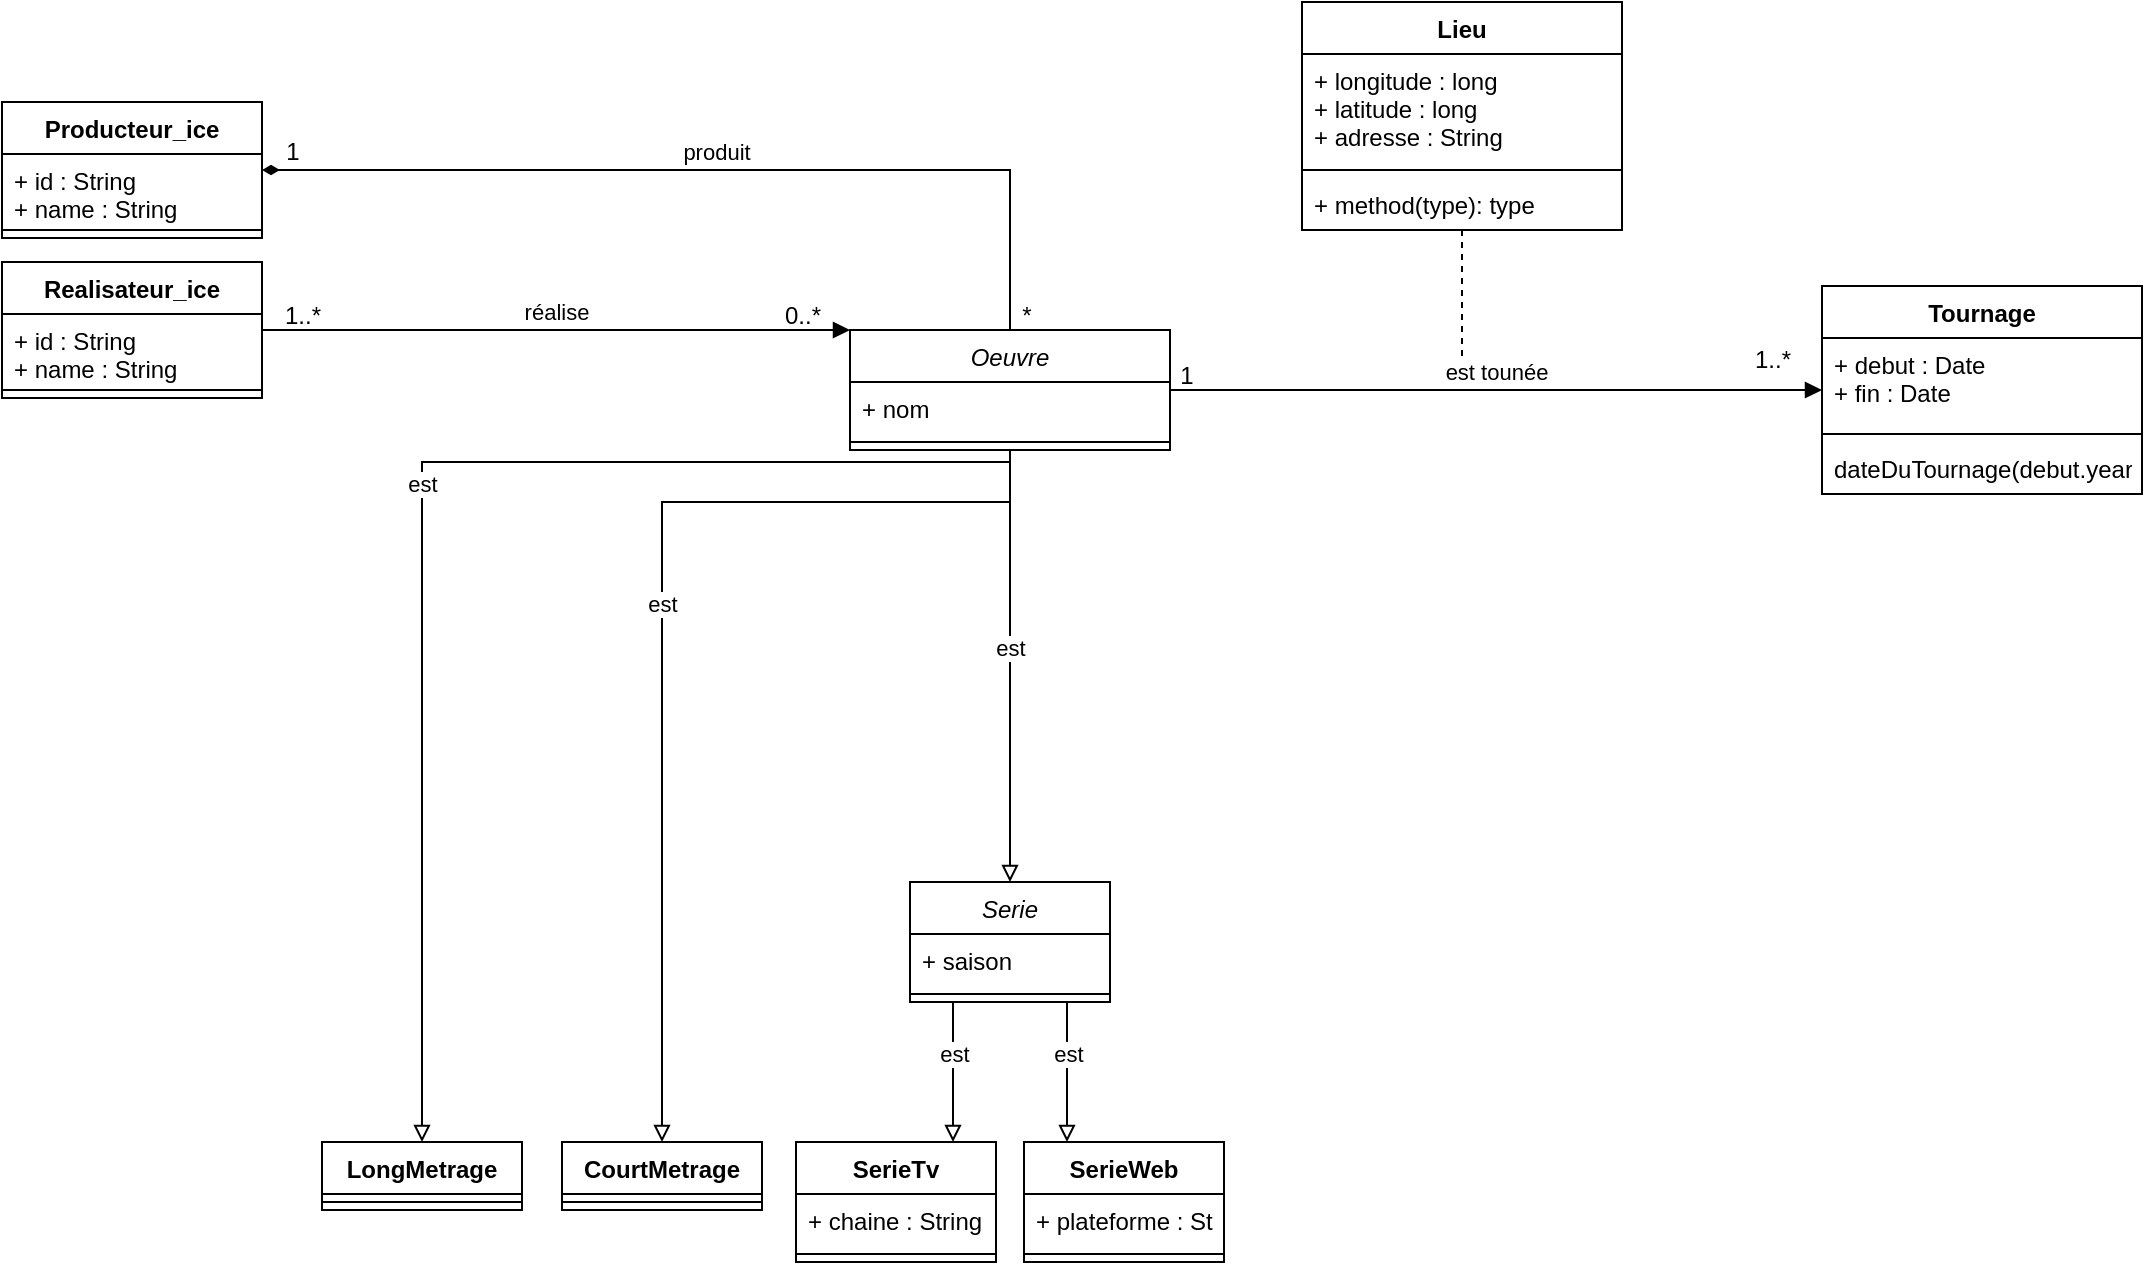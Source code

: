 <mxfile version="20.5.3" type="github">
  <diagram id="_Dl1J_aaFCRTX_dGsgtm" name="Page-1">
    <mxGraphModel dx="1422" dy="762" grid="1" gridSize="10" guides="1" tooltips="1" connect="1" arrows="1" fold="1" page="1" pageScale="1" pageWidth="1654" pageHeight="1169" math="0" shadow="0">
      <root>
        <mxCell id="0" />
        <mxCell id="1" parent="0" />
        <mxCell id="0VWPptaesY_Yc4LKRavd-52" value="Oeuvre" style="swimlane;fontStyle=2;align=center;verticalAlign=top;childLayout=stackLayout;horizontal=1;startSize=26;horizontalStack=0;resizeParent=1;resizeParentMax=0;resizeLast=0;collapsible=1;marginBottom=0;" vertex="1" parent="1">
          <mxGeometry x="674" y="284" width="160" height="60" as="geometry">
            <mxRectangle x="280" y="200" width="80" height="30" as="alternateBounds" />
          </mxGeometry>
        </mxCell>
        <mxCell id="0VWPptaesY_Yc4LKRavd-53" value="+ nom" style="text;strokeColor=none;fillColor=none;align=left;verticalAlign=top;spacingLeft=4;spacingRight=4;overflow=hidden;rotatable=0;points=[[0,0.5],[1,0.5]];portConstraint=eastwest;" vertex="1" parent="0VWPptaesY_Yc4LKRavd-52">
          <mxGeometry y="26" width="160" height="26" as="geometry" />
        </mxCell>
        <mxCell id="0VWPptaesY_Yc4LKRavd-54" value="" style="line;strokeWidth=1;fillColor=none;align=left;verticalAlign=middle;spacingTop=-1;spacingLeft=3;spacingRight=3;rotatable=0;labelPosition=right;points=[];portConstraint=eastwest;strokeColor=inherit;" vertex="1" parent="0VWPptaesY_Yc4LKRavd-52">
          <mxGeometry y="52" width="160" height="8" as="geometry" />
        </mxCell>
        <mxCell id="0VWPptaesY_Yc4LKRavd-56" value="Serie" style="swimlane;fontStyle=2;align=center;verticalAlign=top;childLayout=stackLayout;horizontal=1;startSize=26;horizontalStack=0;resizeParent=1;resizeParentMax=0;resizeLast=0;collapsible=1;marginBottom=0;" vertex="1" parent="1">
          <mxGeometry x="704" y="560" width="100" height="60" as="geometry" />
        </mxCell>
        <mxCell id="0VWPptaesY_Yc4LKRavd-57" value="+ saison" style="text;strokeColor=none;fillColor=none;align=left;verticalAlign=top;spacingLeft=4;spacingRight=4;overflow=hidden;rotatable=0;points=[[0,0.5],[1,0.5]];portConstraint=eastwest;" vertex="1" parent="0VWPptaesY_Yc4LKRavd-56">
          <mxGeometry y="26" width="100" height="26" as="geometry" />
        </mxCell>
        <mxCell id="0VWPptaesY_Yc4LKRavd-58" value="" style="line;strokeWidth=1;fillColor=none;align=left;verticalAlign=middle;spacingTop=-1;spacingLeft=3;spacingRight=3;rotatable=0;labelPosition=right;points=[];portConstraint=eastwest;strokeColor=inherit;" vertex="1" parent="0VWPptaesY_Yc4LKRavd-56">
          <mxGeometry y="52" width="100" height="8" as="geometry" />
        </mxCell>
        <mxCell id="0VWPptaesY_Yc4LKRavd-60" value="SerieTv" style="swimlane;fontStyle=1;align=center;verticalAlign=top;childLayout=stackLayout;horizontal=1;startSize=26;horizontalStack=0;resizeParent=1;resizeParentMax=0;resizeLast=0;collapsible=1;marginBottom=0;" vertex="1" parent="1">
          <mxGeometry x="647" y="690" width="100" height="60" as="geometry" />
        </mxCell>
        <mxCell id="0VWPptaesY_Yc4LKRavd-106" value="+ chaine : String" style="text;strokeColor=none;fillColor=none;align=left;verticalAlign=top;spacingLeft=4;spacingRight=4;overflow=hidden;rotatable=0;points=[[0,0.5],[1,0.5]];portConstraint=eastwest;" vertex="1" parent="0VWPptaesY_Yc4LKRavd-60">
          <mxGeometry y="26" width="100" height="26" as="geometry" />
        </mxCell>
        <mxCell id="0VWPptaesY_Yc4LKRavd-62" value="" style="line;strokeWidth=1;fillColor=none;align=left;verticalAlign=middle;spacingTop=-1;spacingLeft=3;spacingRight=3;rotatable=0;labelPosition=right;points=[];portConstraint=eastwest;strokeColor=inherit;" vertex="1" parent="0VWPptaesY_Yc4LKRavd-60">
          <mxGeometry y="52" width="100" height="8" as="geometry" />
        </mxCell>
        <mxCell id="0VWPptaesY_Yc4LKRavd-65" value="SerieWeb" style="swimlane;fontStyle=1;align=center;verticalAlign=top;childLayout=stackLayout;horizontal=1;startSize=26;horizontalStack=0;resizeParent=1;resizeParentMax=0;resizeLast=0;collapsible=1;marginBottom=0;" vertex="1" parent="1">
          <mxGeometry x="761" y="690" width="100" height="60" as="geometry" />
        </mxCell>
        <mxCell id="0VWPptaesY_Yc4LKRavd-107" value="+ plateforme : String" style="text;strokeColor=none;fillColor=none;align=left;verticalAlign=top;spacingLeft=4;spacingRight=4;overflow=hidden;rotatable=0;points=[[0,0.5],[1,0.5]];portConstraint=eastwest;" vertex="1" parent="0VWPptaesY_Yc4LKRavd-65">
          <mxGeometry y="26" width="100" height="26" as="geometry" />
        </mxCell>
        <mxCell id="0VWPptaesY_Yc4LKRavd-67" value="" style="line;strokeWidth=1;fillColor=none;align=left;verticalAlign=middle;spacingTop=-1;spacingLeft=3;spacingRight=3;rotatable=0;labelPosition=right;points=[];portConstraint=eastwest;strokeColor=inherit;" vertex="1" parent="0VWPptaesY_Yc4LKRavd-65">
          <mxGeometry y="52" width="100" height="8" as="geometry" />
        </mxCell>
        <mxCell id="0VWPptaesY_Yc4LKRavd-69" value="CourtMetrage" style="swimlane;fontStyle=1;align=center;verticalAlign=top;childLayout=stackLayout;horizontal=1;startSize=26;horizontalStack=0;resizeParent=1;resizeParentMax=0;resizeLast=0;collapsible=1;marginBottom=0;" vertex="1" parent="1">
          <mxGeometry x="530" y="690" width="100" height="34" as="geometry" />
        </mxCell>
        <mxCell id="0VWPptaesY_Yc4LKRavd-71" value="" style="line;strokeWidth=1;fillColor=none;align=left;verticalAlign=middle;spacingTop=-1;spacingLeft=3;spacingRight=3;rotatable=0;labelPosition=right;points=[];portConstraint=eastwest;strokeColor=inherit;" vertex="1" parent="0VWPptaesY_Yc4LKRavd-69">
          <mxGeometry y="26" width="100" height="8" as="geometry" />
        </mxCell>
        <mxCell id="0VWPptaesY_Yc4LKRavd-72" value="LongMetrage" style="swimlane;fontStyle=1;align=center;verticalAlign=top;childLayout=stackLayout;horizontal=1;startSize=26;horizontalStack=0;resizeParent=1;resizeParentMax=0;resizeLast=0;collapsible=1;marginBottom=0;" vertex="1" parent="1">
          <mxGeometry x="410" y="690" width="100" height="34" as="geometry" />
        </mxCell>
        <mxCell id="0VWPptaesY_Yc4LKRavd-73" value="" style="line;strokeWidth=1;fillColor=none;align=left;verticalAlign=middle;spacingTop=-1;spacingLeft=3;spacingRight=3;rotatable=0;labelPosition=right;points=[];portConstraint=eastwest;strokeColor=inherit;" vertex="1" parent="0VWPptaesY_Yc4LKRavd-72">
          <mxGeometry y="26" width="100" height="8" as="geometry" />
        </mxCell>
        <mxCell id="0VWPptaesY_Yc4LKRavd-79" value="Realisateur_ice" style="swimlane;fontStyle=1;align=center;verticalAlign=top;childLayout=stackLayout;horizontal=1;startSize=26;horizontalStack=0;resizeParent=1;resizeParentMax=0;resizeLast=0;collapsible=1;marginBottom=0;" vertex="1" parent="1">
          <mxGeometry x="250" y="250" width="130" height="68" as="geometry" />
        </mxCell>
        <mxCell id="0VWPptaesY_Yc4LKRavd-80" value="+ id : String&#xa;+ name : String" style="text;strokeColor=none;fillColor=none;align=left;verticalAlign=top;spacingLeft=4;spacingRight=4;overflow=hidden;rotatable=0;points=[[0,0.5],[1,0.5]];portConstraint=eastwest;" vertex="1" parent="0VWPptaesY_Yc4LKRavd-79">
          <mxGeometry y="26" width="130" height="34" as="geometry" />
        </mxCell>
        <mxCell id="0VWPptaesY_Yc4LKRavd-81" value="" style="line;strokeWidth=1;fillColor=none;align=left;verticalAlign=middle;spacingTop=-1;spacingLeft=3;spacingRight=3;rotatable=0;labelPosition=right;points=[];portConstraint=eastwest;strokeColor=inherit;" vertex="1" parent="0VWPptaesY_Yc4LKRavd-79">
          <mxGeometry y="60" width="130" height="8" as="geometry" />
        </mxCell>
        <mxCell id="0VWPptaesY_Yc4LKRavd-83" value="Producteur_ice" style="swimlane;fontStyle=1;align=center;verticalAlign=top;childLayout=stackLayout;horizontal=1;startSize=26;horizontalStack=0;resizeParent=1;resizeParentMax=0;resizeLast=0;collapsible=1;marginBottom=0;" vertex="1" parent="1">
          <mxGeometry x="250" y="170" width="130" height="68" as="geometry" />
        </mxCell>
        <mxCell id="0VWPptaesY_Yc4LKRavd-84" value="+ id : String&#xa;+ name : String" style="text;strokeColor=none;fillColor=none;align=left;verticalAlign=top;spacingLeft=4;spacingRight=4;overflow=hidden;rotatable=0;points=[[0,0.5],[1,0.5]];portConstraint=eastwest;" vertex="1" parent="0VWPptaesY_Yc4LKRavd-83">
          <mxGeometry y="26" width="130" height="34" as="geometry" />
        </mxCell>
        <mxCell id="0VWPptaesY_Yc4LKRavd-85" value="" style="line;strokeWidth=1;fillColor=none;align=left;verticalAlign=middle;spacingTop=-1;spacingLeft=3;spacingRight=3;rotatable=0;labelPosition=right;points=[];portConstraint=eastwest;strokeColor=inherit;" vertex="1" parent="0VWPptaesY_Yc4LKRavd-83">
          <mxGeometry y="60" width="130" height="8" as="geometry" />
        </mxCell>
        <mxCell id="0VWPptaesY_Yc4LKRavd-111" value="réalise" style="html=1;verticalAlign=bottom;endArrow=block;rounded=0;strokeColor=#000000;edgeStyle=orthogonalEdgeStyle;" edge="1" parent="1" source="0VWPptaesY_Yc4LKRavd-79" target="0VWPptaesY_Yc4LKRavd-52">
          <mxGeometry width="80" relative="1" as="geometry">
            <mxPoint x="230" y="430" as="sourcePoint" />
            <mxPoint x="310" y="430" as="targetPoint" />
            <Array as="points">
              <mxPoint x="315" y="314" />
            </Array>
          </mxGeometry>
        </mxCell>
        <mxCell id="0VWPptaesY_Yc4LKRavd-112" value="est" style="html=1;verticalAlign=bottom;endArrow=block;rounded=0;strokeColor=#000000;entryX=0.5;entryY=0;entryDx=0;entryDy=0;edgeStyle=orthogonalEdgeStyle;endFill=0;" edge="1" parent="1" source="0VWPptaesY_Yc4LKRavd-52" target="0VWPptaesY_Yc4LKRavd-56">
          <mxGeometry width="80" relative="1" as="geometry">
            <mxPoint x="580" y="400" as="sourcePoint" />
            <mxPoint x="660" y="400" as="targetPoint" />
          </mxGeometry>
        </mxCell>
        <mxCell id="0VWPptaesY_Yc4LKRavd-113" value="est" style="html=1;verticalAlign=bottom;endArrow=block;rounded=0;strokeColor=#000000;edgeStyle=elbowEdgeStyle;endFill=0;" edge="1" parent="1" source="0VWPptaesY_Yc4LKRavd-56" target="0VWPptaesY_Yc4LKRavd-60">
          <mxGeometry width="80" relative="1" as="geometry">
            <mxPoint x="599.997" y="570" as="sourcePoint" />
            <mxPoint x="600.14" y="656" as="targetPoint" />
          </mxGeometry>
        </mxCell>
        <mxCell id="0VWPptaesY_Yc4LKRavd-114" value="est" style="html=1;verticalAlign=bottom;endArrow=block;rounded=0;strokeColor=#000000;edgeStyle=elbowEdgeStyle;endFill=0;" edge="1" parent="1" source="0VWPptaesY_Yc4LKRavd-56" target="0VWPptaesY_Yc4LKRavd-65">
          <mxGeometry width="80" relative="1" as="geometry">
            <mxPoint x="735.286" y="630" as="sourcePoint" />
            <mxPoint x="735.286" y="700" as="targetPoint" />
          </mxGeometry>
        </mxCell>
        <mxCell id="0VWPptaesY_Yc4LKRavd-115" value="est" style="html=1;verticalAlign=bottom;endArrow=block;rounded=0;strokeColor=#000000;edgeStyle=orthogonalEdgeStyle;endFill=0;" edge="1" parent="1" source="0VWPptaesY_Yc4LKRavd-52" target="0VWPptaesY_Yc4LKRavd-69">
          <mxGeometry width="80" relative="1" as="geometry">
            <mxPoint x="579.717" y="430" as="sourcePoint" />
            <mxPoint x="579.86" y="516" as="targetPoint" />
            <Array as="points">
              <mxPoint x="754" y="370" />
              <mxPoint x="580" y="370" />
            </Array>
          </mxGeometry>
        </mxCell>
        <mxCell id="0VWPptaesY_Yc4LKRavd-116" value="est" style="html=1;verticalAlign=bottom;endArrow=block;rounded=0;strokeColor=#000000;edgeStyle=orthogonalEdgeStyle;endFill=0;exitX=0.5;exitY=1;exitDx=0;exitDy=0;" edge="1" parent="1" source="0VWPptaesY_Yc4LKRavd-52" target="0VWPptaesY_Yc4LKRavd-72">
          <mxGeometry width="80" relative="1" as="geometry">
            <mxPoint x="830" y="360" as="sourcePoint" />
            <mxPoint x="590.029" y="570" as="targetPoint" />
            <Array as="points">
              <mxPoint x="754" y="350" />
              <mxPoint x="460" y="350" />
            </Array>
          </mxGeometry>
        </mxCell>
        <mxCell id="0VWPptaesY_Yc4LKRavd-119" value="produit" style="html=1;verticalAlign=bottom;endArrow=none;rounded=0;strokeColor=#000000;edgeStyle=orthogonalEdgeStyle;endFill=0;startArrow=diamondThin;startFill=1;" edge="1" parent="1" source="0VWPptaesY_Yc4LKRavd-83" target="0VWPptaesY_Yc4LKRavd-52">
          <mxGeometry width="80" relative="1" as="geometry">
            <mxPoint x="270" y="200" as="sourcePoint" />
            <mxPoint x="350" y="200" as="targetPoint" />
          </mxGeometry>
        </mxCell>
        <mxCell id="0VWPptaesY_Yc4LKRavd-151" style="edgeStyle=orthogonalEdgeStyle;rounded=0;orthogonalLoop=1;jettySize=auto;html=1;strokeColor=#000000;endArrow=none;endFill=0;dashed=1;" edge="1" parent="1" source="0VWPptaesY_Yc4LKRavd-120">
          <mxGeometry relative="1" as="geometry">
            <mxPoint x="980" y="310" as="targetPoint" />
          </mxGeometry>
        </mxCell>
        <mxCell id="0VWPptaesY_Yc4LKRavd-120" value="Lieu" style="swimlane;fontStyle=1;align=center;verticalAlign=top;childLayout=stackLayout;horizontal=1;startSize=26;horizontalStack=0;resizeParent=1;resizeParentMax=0;resizeLast=0;collapsible=1;marginBottom=0;" vertex="1" parent="1">
          <mxGeometry x="900" y="120" width="160" height="114" as="geometry" />
        </mxCell>
        <mxCell id="0VWPptaesY_Yc4LKRavd-121" value="+ longitude : long&#xa;+ latitude : long&#xa;+ adresse : String" style="text;strokeColor=none;fillColor=none;align=left;verticalAlign=top;spacingLeft=4;spacingRight=4;overflow=hidden;rotatable=0;points=[[0,0.5],[1,0.5]];portConstraint=eastwest;" vertex="1" parent="0VWPptaesY_Yc4LKRavd-120">
          <mxGeometry y="26" width="160" height="54" as="geometry" />
        </mxCell>
        <mxCell id="0VWPptaesY_Yc4LKRavd-122" value="" style="line;strokeWidth=1;fillColor=none;align=left;verticalAlign=middle;spacingTop=-1;spacingLeft=3;spacingRight=3;rotatable=0;labelPosition=right;points=[];portConstraint=eastwest;strokeColor=inherit;" vertex="1" parent="0VWPptaesY_Yc4LKRavd-120">
          <mxGeometry y="80" width="160" height="8" as="geometry" />
        </mxCell>
        <mxCell id="0VWPptaesY_Yc4LKRavd-123" value="+ method(type): type" style="text;strokeColor=none;fillColor=none;align=left;verticalAlign=top;spacingLeft=4;spacingRight=4;overflow=hidden;rotatable=0;points=[[0,0.5],[1,0.5]];portConstraint=eastwest;" vertex="1" parent="0VWPptaesY_Yc4LKRavd-120">
          <mxGeometry y="88" width="160" height="26" as="geometry" />
        </mxCell>
        <mxCell id="0VWPptaesY_Yc4LKRavd-124" value="Tournage" style="swimlane;fontStyle=1;align=center;verticalAlign=top;childLayout=stackLayout;horizontal=1;startSize=26;horizontalStack=0;resizeParent=1;resizeParentMax=0;resizeLast=0;collapsible=1;marginBottom=0;" vertex="1" parent="1">
          <mxGeometry x="1160" y="262" width="160" height="104" as="geometry" />
        </mxCell>
        <mxCell id="0VWPptaesY_Yc4LKRavd-125" value="+ debut : Date&#xa;+ fin : Date" style="text;strokeColor=none;fillColor=none;align=left;verticalAlign=top;spacingLeft=4;spacingRight=4;overflow=hidden;rotatable=0;points=[[0,0.5],[1,0.5]];portConstraint=eastwest;" vertex="1" parent="0VWPptaesY_Yc4LKRavd-124">
          <mxGeometry y="26" width="160" height="44" as="geometry" />
        </mxCell>
        <mxCell id="0VWPptaesY_Yc4LKRavd-126" value="" style="line;strokeWidth=1;fillColor=none;align=left;verticalAlign=middle;spacingTop=-1;spacingLeft=3;spacingRight=3;rotatable=0;labelPosition=right;points=[];portConstraint=eastwest;strokeColor=inherit;" vertex="1" parent="0VWPptaesY_Yc4LKRavd-124">
          <mxGeometry y="70" width="160" height="8" as="geometry" />
        </mxCell>
        <mxCell id="0VWPptaesY_Yc4LKRavd-127" value="dateDuTournage(debut.year)" style="text;strokeColor=none;fillColor=none;align=left;verticalAlign=top;spacingLeft=4;spacingRight=4;overflow=hidden;rotatable=0;points=[[0,0.5],[1,0.5]];portConstraint=eastwest;" vertex="1" parent="0VWPptaesY_Yc4LKRavd-124">
          <mxGeometry y="78" width="160" height="26" as="geometry" />
        </mxCell>
        <mxCell id="0VWPptaesY_Yc4LKRavd-130" value="est tounée" style="html=1;verticalAlign=bottom;endArrow=block;rounded=0;strokeColor=#000000;edgeStyle=orthogonalEdgeStyle;" edge="1" parent="1" source="0VWPptaesY_Yc4LKRavd-52" target="0VWPptaesY_Yc4LKRavd-124">
          <mxGeometry width="80" relative="1" as="geometry">
            <mxPoint x="880" y="380" as="sourcePoint" />
            <mxPoint x="960" y="380" as="targetPoint" />
          </mxGeometry>
        </mxCell>
        <mxCell id="0VWPptaesY_Yc4LKRavd-143" value="0..*" style="text;html=1;align=center;verticalAlign=middle;resizable=0;points=[];autosize=1;strokeColor=none;fillColor=none;" vertex="1" parent="1">
          <mxGeometry x="630" y="262" width="40" height="30" as="geometry" />
        </mxCell>
        <mxCell id="0VWPptaesY_Yc4LKRavd-144" value="1..*" style="text;html=1;align=center;verticalAlign=middle;resizable=0;points=[];autosize=1;strokeColor=none;fillColor=none;" vertex="1" parent="1">
          <mxGeometry x="380" y="262" width="40" height="30" as="geometry" />
        </mxCell>
        <mxCell id="0VWPptaesY_Yc4LKRavd-145" value="1" style="text;html=1;align=center;verticalAlign=middle;resizable=0;points=[];autosize=1;strokeColor=none;fillColor=none;" vertex="1" parent="1">
          <mxGeometry x="380" y="180" width="30" height="30" as="geometry" />
        </mxCell>
        <mxCell id="0VWPptaesY_Yc4LKRavd-146" value="*" style="text;html=1;align=center;verticalAlign=middle;resizable=0;points=[];autosize=1;strokeColor=none;fillColor=none;" vertex="1" parent="1">
          <mxGeometry x="747" y="262" width="30" height="30" as="geometry" />
        </mxCell>
        <mxCell id="0VWPptaesY_Yc4LKRavd-152" value="1" style="text;html=1;align=center;verticalAlign=middle;resizable=0;points=[];autosize=1;strokeColor=none;fillColor=none;" vertex="1" parent="1">
          <mxGeometry x="827" y="292" width="30" height="30" as="geometry" />
        </mxCell>
        <mxCell id="0VWPptaesY_Yc4LKRavd-153" value="1..*" style="text;html=1;align=center;verticalAlign=middle;resizable=0;points=[];autosize=1;strokeColor=none;fillColor=none;" vertex="1" parent="1">
          <mxGeometry x="1115" y="284" width="40" height="30" as="geometry" />
        </mxCell>
      </root>
    </mxGraphModel>
  </diagram>
</mxfile>
